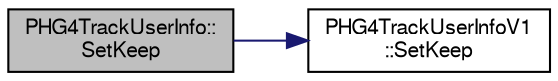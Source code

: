 digraph "PHG4TrackUserInfo::SetKeep"
{
  bgcolor="transparent";
  edge [fontname="FreeSans",fontsize="10",labelfontname="FreeSans",labelfontsize="10"];
  node [fontname="FreeSans",fontsize="10",shape=record];
  rankdir="LR";
  Node1 [label="PHG4TrackUserInfo::\lSetKeep",height=0.2,width=0.4,color="black", fillcolor="grey75", style="filled" fontcolor="black"];
  Node1 -> Node2 [color="midnightblue",fontsize="10",style="solid",fontname="FreeSans"];
  Node2 [label="PHG4TrackUserInfoV1\l::SetKeep",height=0.2,width=0.4,color="black",URL="$da/da8/classPHG4TrackUserInfoV1.html#abb689095e6ea9df4d37e455c2ff0bfaa"];
}

